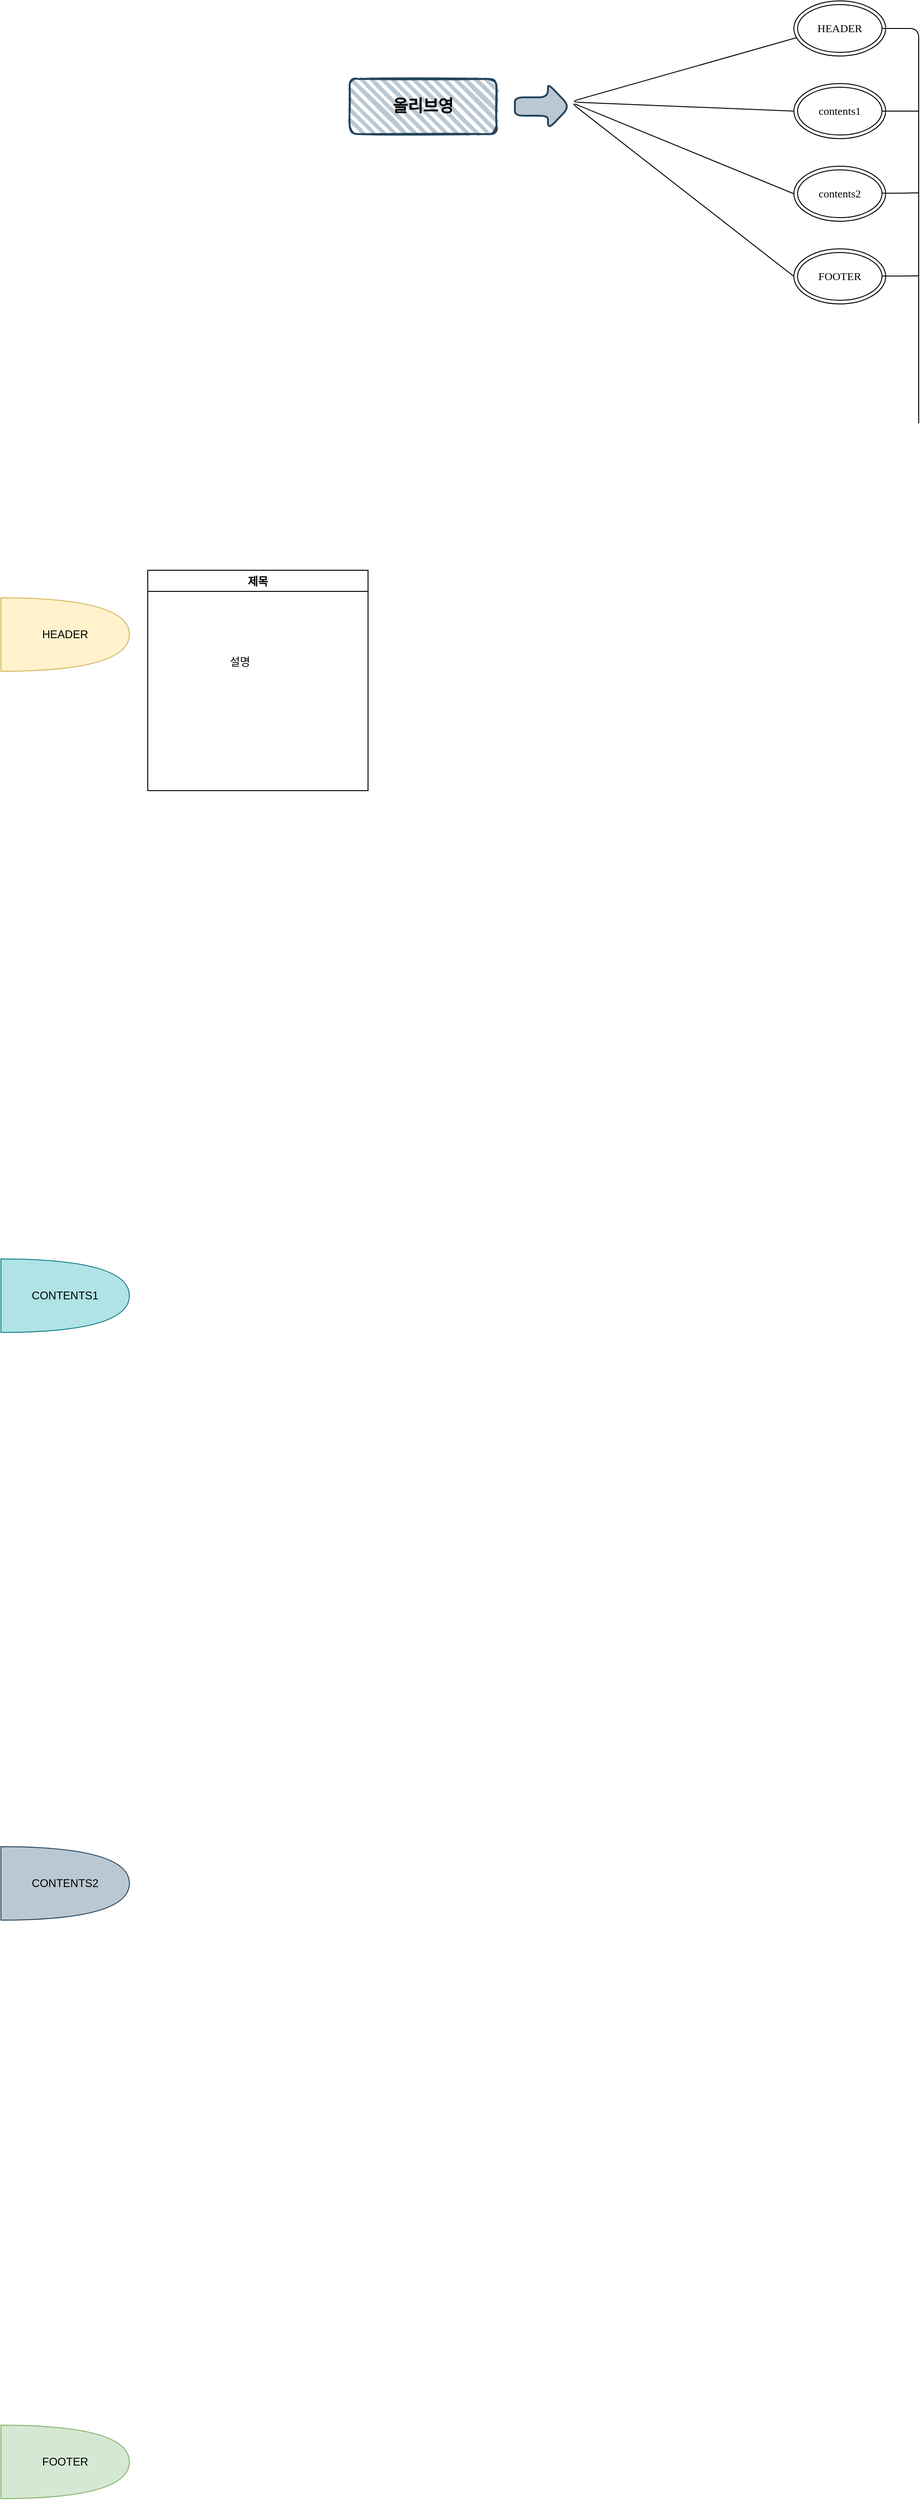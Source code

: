 <mxfile version="18.2.0" type="github"><diagram id="C5RBs43oDa-KdzZeNtuy" name="Page-1"><mxGraphModel dx="3696" dy="1482" grid="1" gridSize="10" guides="1" tooltips="1" connect="1" arrows="1" fold="1" page="1" pageScale="1" pageWidth="1200" pageHeight="1920" math="0" shadow="0"><root><mxCell id="WIyWlLk6GJQsqaUBKTNV-0"/><mxCell id="WIyWlLk6GJQsqaUBKTNV-1" parent="WIyWlLk6GJQsqaUBKTNV-0"/><mxCell id="6FXjo-gwzn4mHWqOg_Dw-1" value="&lt;h2&gt;&lt;font face=&quot;Tahoma&quot; color=&quot;#050505&quot;&gt;올리브영&lt;/font&gt;&lt;/h2&gt;" style="rounded=1;whiteSpace=wrap;html=1;strokeWidth=2;fillWeight=4;hachureGap=8;hachureAngle=45;sketch=1;fillColor=#bac8d3;strokeColor=#23445d;" parent="WIyWlLk6GJQsqaUBKTNV-1" vertex="1"><mxGeometry x="-780" y="105" width="160" height="60" as="geometry"/></mxCell><mxCell id="6FXjo-gwzn4mHWqOg_Dw-5" value="" style="shape=singleArrow;whiteSpace=wrap;html=1;arrowWidth=0.4;arrowSize=0.4;rounded=1;strokeWidth=2;fillWeight=4;hachureGap=8;hachureAngle=45;sketch=0;fillColor=#bac8d3;strokeColor=#23445d;" parent="WIyWlLk6GJQsqaUBKTNV-1" vertex="1"><mxGeometry x="-600" y="110" width="60" height="50" as="geometry"/></mxCell><mxCell id="6FXjo-gwzn4mHWqOg_Dw-7" value="HEADER" style="ellipse;shape=doubleEllipse;whiteSpace=wrap;html=1;rounded=0;sketch=0;fontFamily=Tahoma;" parent="WIyWlLk6GJQsqaUBKTNV-1" vertex="1"><mxGeometry x="-296" y="20" width="100" height="60" as="geometry"/></mxCell><mxCell id="6FXjo-gwzn4mHWqOg_Dw-8" value="contents1" style="ellipse;shape=doubleEllipse;whiteSpace=wrap;html=1;rounded=0;sketch=0;fontFamily=Tahoma;" parent="WIyWlLk6GJQsqaUBKTNV-1" vertex="1"><mxGeometry x="-296" y="110" width="100" height="60" as="geometry"/></mxCell><mxCell id="6FXjo-gwzn4mHWqOg_Dw-9" value="contents2" style="ellipse;shape=doubleEllipse;whiteSpace=wrap;html=1;rounded=0;sketch=0;fontFamily=Tahoma;" parent="WIyWlLk6GJQsqaUBKTNV-1" vertex="1"><mxGeometry x="-296" y="200" width="100" height="60" as="geometry"/></mxCell><mxCell id="6FXjo-gwzn4mHWqOg_Dw-10" value="FOOTER" style="ellipse;shape=doubleEllipse;whiteSpace=wrap;html=1;rounded=0;sketch=0;fontFamily=Tahoma;" parent="WIyWlLk6GJQsqaUBKTNV-1" vertex="1"><mxGeometry x="-296" y="290" width="100" height="60" as="geometry"/></mxCell><mxCell id="6FXjo-gwzn4mHWqOg_Dw-11" value="" style="endArrow=none;html=1;rounded=1;sketch=0;fontFamily=Tahoma;curved=0;entryX=0.03;entryY=0.667;entryDx=0;entryDy=0;entryPerimeter=0;exitX=0;exitY=0.5;exitDx=0;exitDy=0;" parent="WIyWlLk6GJQsqaUBKTNV-1" source="6FXjo-gwzn4mHWqOg_Dw-8" target="6FXjo-gwzn4mHWqOg_Dw-7" edge="1"><mxGeometry width="50" height="50" relative="1" as="geometry"><mxPoint x="-300" y="140" as="sourcePoint"/><mxPoint x="-190" y="280" as="targetPoint"/><Array as="points"><mxPoint x="-540" y="130"/></Array></mxGeometry></mxCell><mxCell id="6FXjo-gwzn4mHWqOg_Dw-12" value="" style="endArrow=none;html=1;rounded=1;sketch=0;fontFamily=Tahoma;curved=0;entryX=0;entryY=0.5;entryDx=0;entryDy=0;exitX=0;exitY=0.5;exitDx=0;exitDy=0;" parent="WIyWlLk6GJQsqaUBKTNV-1" source="6FXjo-gwzn4mHWqOg_Dw-9" target="6FXjo-gwzn4mHWqOg_Dw-10" edge="1"><mxGeometry width="50" height="50" relative="1" as="geometry"><mxPoint x="-279" y="233.98" as="sourcePoint"/><mxPoint x="-283" y="130.02" as="targetPoint"/><Array as="points"><mxPoint x="-540" y="130"/></Array></mxGeometry></mxCell><mxCell id="6FXjo-gwzn4mHWqOg_Dw-25" value="" style="edgeStyle=elbowEdgeStyle;elbow=horizontal;endArrow=none;html=1;rounded=1;sketch=0;curved=0;endFill=0;" parent="WIyWlLk6GJQsqaUBKTNV-1" edge="1"><mxGeometry width="50" height="50" relative="1" as="geometry"><mxPoint x="-200" y="50" as="sourcePoint"/><mxPoint x="-160" y="480" as="targetPoint"/><Array as="points"><mxPoint x="-160" y="60"/><mxPoint x="-130" y="260"/><mxPoint x="-430" y="160"/><mxPoint x="-440" y="440"/><mxPoint x="-390" y="460"/></Array></mxGeometry></mxCell><mxCell id="BAJhr8I0dm912bFqe-f1-2" value="" style="endArrow=none;html=1;rounded=0;" edge="1" parent="WIyWlLk6GJQsqaUBKTNV-1"><mxGeometry width="50" height="50" relative="1" as="geometry"><mxPoint x="-200" y="140" as="sourcePoint"/><mxPoint x="-160" y="140" as="targetPoint"/></mxGeometry></mxCell><mxCell id="BAJhr8I0dm912bFqe-f1-3" value="" style="endArrow=none;html=1;rounded=0;" edge="1" parent="WIyWlLk6GJQsqaUBKTNV-1"><mxGeometry width="50" height="50" relative="1" as="geometry"><mxPoint x="-200" y="229.33" as="sourcePoint"/><mxPoint x="-160" y="229" as="targetPoint"/><Array as="points"><mxPoint x="-180" y="229.33"/></Array></mxGeometry></mxCell><mxCell id="BAJhr8I0dm912bFqe-f1-5" value="" style="endArrow=none;html=1;rounded=0;" edge="1" parent="WIyWlLk6GJQsqaUBKTNV-1"><mxGeometry width="50" height="50" relative="1" as="geometry"><mxPoint x="-200" y="319.66" as="sourcePoint"/><mxPoint x="-160" y="319.33" as="targetPoint"/><Array as="points"><mxPoint x="-180" y="319.66"/></Array></mxGeometry></mxCell><mxCell id="BAJhr8I0dm912bFqe-f1-10" value="HEADER" style="shape=or;whiteSpace=wrap;html=1;fillColor=#fff2cc;strokeColor=#d6b656;" vertex="1" parent="WIyWlLk6GJQsqaUBKTNV-1"><mxGeometry x="-1160" y="670" width="140" height="80" as="geometry"/></mxCell><mxCell id="BAJhr8I0dm912bFqe-f1-23" value="CONTENTS1" style="shape=or;whiteSpace=wrap;html=1;fillColor=#b0e3e6;strokeColor=#0e8088;" vertex="1" parent="WIyWlLk6GJQsqaUBKTNV-1"><mxGeometry x="-1160" y="1390" width="140" height="80" as="geometry"/></mxCell><mxCell id="BAJhr8I0dm912bFqe-f1-32" value="CONTENTS2" style="shape=or;whiteSpace=wrap;html=1;fillColor=#bac8d3;strokeColor=#23445d;" vertex="1" parent="WIyWlLk6GJQsqaUBKTNV-1"><mxGeometry x="-1160" y="2030" width="140" height="80" as="geometry"/></mxCell><mxCell id="BAJhr8I0dm912bFqe-f1-41" value="FOOTER" style="shape=or;whiteSpace=wrap;html=1;fillColor=#d5e8d4;strokeColor=#82b366;" vertex="1" parent="WIyWlLk6GJQsqaUBKTNV-1"><mxGeometry x="-1160" y="2660" width="140" height="80" as="geometry"/></mxCell><mxCell id="BAJhr8I0dm912bFqe-f1-60" value="제목" style="swimlane;" vertex="1" parent="WIyWlLk6GJQsqaUBKTNV-1"><mxGeometry x="-1000" y="640" width="240" height="240" as="geometry"/></mxCell><mxCell id="BAJhr8I0dm912bFqe-f1-61" value="설명" style="text;html=1;align=center;verticalAlign=middle;resizable=0;points=[];autosize=1;strokeColor=none;fillColor=none;" vertex="1" parent="BAJhr8I0dm912bFqe-f1-60"><mxGeometry x="80" y="90" width="40" height="20" as="geometry"/></mxCell></root></mxGraphModel></diagram></mxfile>